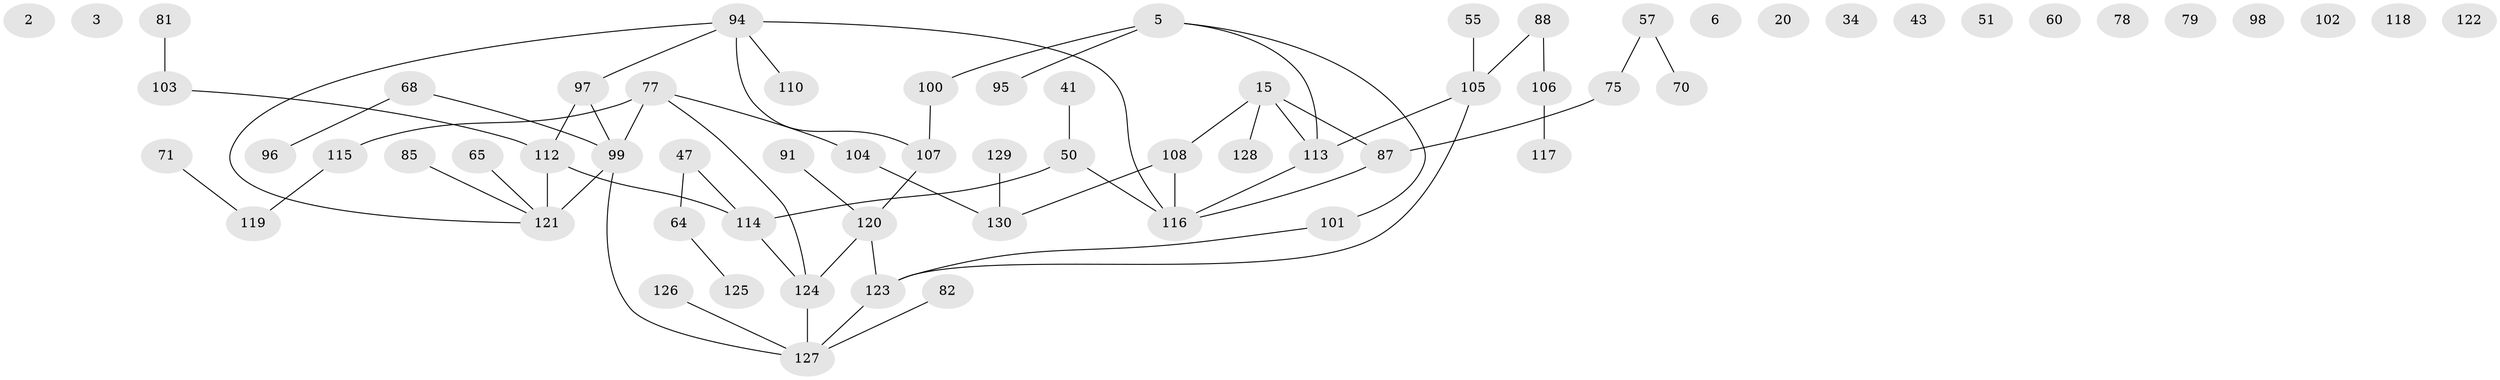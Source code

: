 // original degree distribution, {4: 0.1, 0: 0.1076923076923077, 3: 0.2153846153846154, 2: 0.3153846153846154, 1: 0.23076923076923078, 5: 0.03076923076923077}
// Generated by graph-tools (version 1.1) at 2025/40/03/09/25 04:40:41]
// undirected, 65 vertices, 63 edges
graph export_dot {
graph [start="1"]
  node [color=gray90,style=filled];
  2;
  3;
  5;
  6;
  15;
  20;
  34;
  41;
  43;
  47;
  50 [super="+40"];
  51;
  55;
  57;
  60;
  64 [super="+18+27+42"];
  65;
  68;
  70;
  71;
  75 [super="+13"];
  77 [super="+31+48"];
  78;
  79;
  81;
  82;
  85;
  87 [super="+12+30"];
  88;
  91;
  94 [super="+46+73"];
  95;
  96;
  97 [super="+74+61"];
  98;
  99 [super="+35+66"];
  100;
  101;
  102;
  103;
  104 [super="+54+92"];
  105 [super="+80"];
  106;
  107 [super="+9+29+72+83"];
  108 [super="+11+90"];
  110;
  112 [super="+24+52+111"];
  113 [super="+44"];
  114 [super="+14"];
  115 [super="+28"];
  116 [super="+37+21+76+32"];
  117;
  118;
  119;
  120;
  121 [super="+53+16+56+86+93"];
  122;
  123 [super="+39+49"];
  124 [super="+19+69+10+63"];
  125;
  126;
  127 [super="+45+84+89+109+26+62+17+59"];
  128;
  129;
  130;
  5 -- 95;
  5 -- 100;
  5 -- 101;
  5 -- 113;
  15 -- 87 [weight=2];
  15 -- 108;
  15 -- 113;
  15 -- 128;
  41 -- 50;
  47 -- 114;
  47 -- 64;
  50 -- 114 [weight=2];
  50 -- 116;
  55 -- 105;
  57 -- 70;
  57 -- 75;
  64 -- 125;
  65 -- 121;
  68 -- 96;
  68 -- 99;
  71 -- 119;
  75 -- 87;
  77 -- 124;
  77 -- 99 [weight=2];
  77 -- 115;
  77 -- 104;
  81 -- 103;
  82 -- 127;
  85 -- 121;
  87 -- 116;
  88 -- 106;
  88 -- 105;
  91 -- 120;
  94 -- 97;
  94 -- 116;
  94 -- 107;
  94 -- 110;
  94 -- 121;
  97 -- 99;
  97 -- 112;
  99 -- 121 [weight=2];
  99 -- 127;
  100 -- 107;
  101 -- 123;
  103 -- 112;
  104 -- 130;
  105 -- 113 [weight=2];
  105 -- 123;
  106 -- 117;
  107 -- 120;
  108 -- 130;
  108 -- 116;
  112 -- 114;
  112 -- 121 [weight=2];
  113 -- 116;
  114 -- 124;
  115 -- 119;
  120 -- 124;
  120 -- 123;
  123 -- 127;
  124 -- 127;
  126 -- 127;
  129 -- 130;
}

